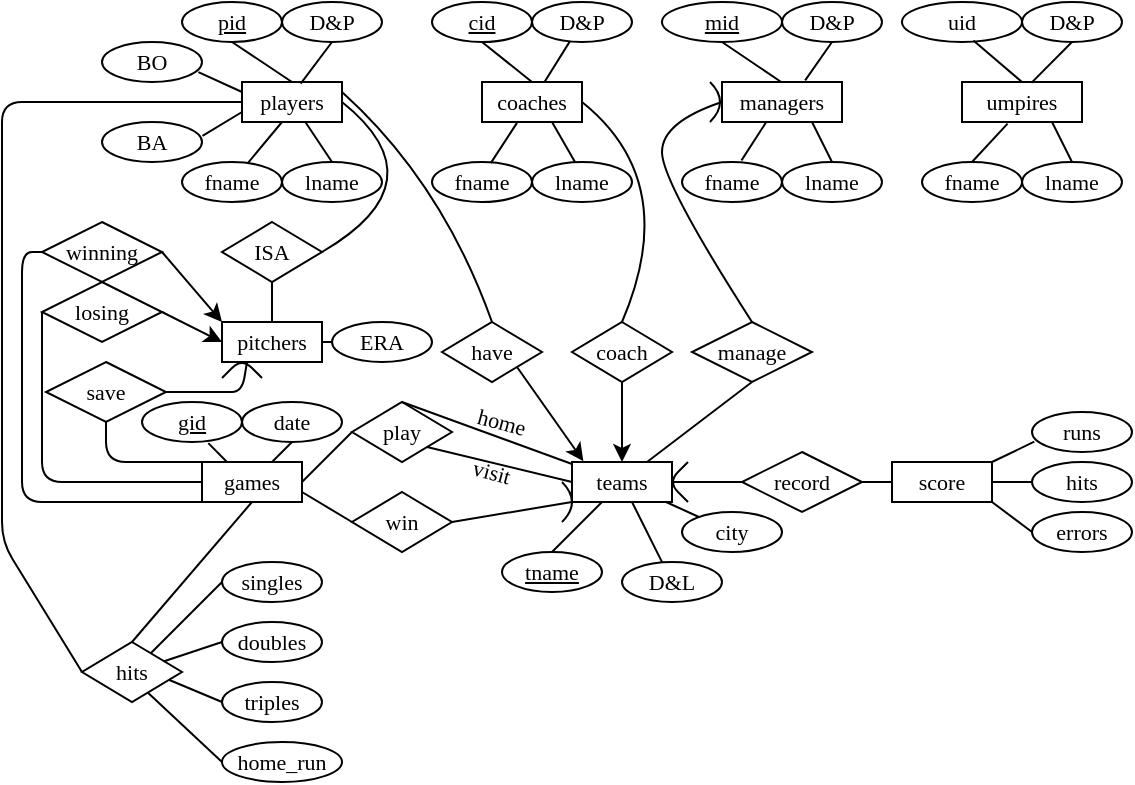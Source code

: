 <mxfile version="14.2.9" type="device"><diagram id="R2lEEEUBdFMjLlhIrx00" name="Page-1"><mxGraphModel dx="950" dy="436" grid="1" gridSize="10" guides="1" tooltips="1" connect="1" arrows="1" fold="1" page="1" pageScale="1" pageWidth="850" pageHeight="1100" math="0" shadow="0" extFonts="Permanent Marker^https://fonts.googleapis.com/css?family=Permanent+Marker"><root><mxCell id="0"/><mxCell id="1" parent="0"/><mxCell id="ZYOVAXuUkFOufCEXwcrk-17" value="&lt;font&gt;players&lt;/font&gt;" style="whiteSpace=wrap;html=1;fontSize=11;fontFamily=Comic Sans MS;" parent="1" vertex="1"><mxGeometry x="120" y="200" width="50" height="20" as="geometry"/></mxCell><mxCell id="ZYOVAXuUkFOufCEXwcrk-18" value="&lt;font&gt;coaches&lt;/font&gt;" style="whiteSpace=wrap;html=1;fontSize=11;fontFamily=Comic Sans MS;" parent="1" vertex="1"><mxGeometry x="240" y="200" width="50" height="20" as="geometry"/></mxCell><mxCell id="ZYOVAXuUkFOufCEXwcrk-19" value="managers" style="whiteSpace=wrap;html=1;fontSize=11;fontFamily=Comic Sans MS;" parent="1" vertex="1"><mxGeometry x="360" y="200" width="60" height="20" as="geometry"/></mxCell><mxCell id="ZYOVAXuUkFOufCEXwcrk-21" value="umpires" style="whiteSpace=wrap;html=1;fontSize=11;fontFamily=Comic Sans MS;" parent="1" vertex="1"><mxGeometry x="480" y="200" width="60" height="20" as="geometry"/></mxCell><mxCell id="ZYOVAXuUkFOufCEXwcrk-22" value="&lt;u&gt;pid&lt;/u&gt;" style="ellipse;whiteSpace=wrap;html=1;fontFamily=Comic Sans MS;fontSize=11;" parent="1" vertex="1"><mxGeometry x="90" y="160" width="50" height="20" as="geometry"/></mxCell><mxCell id="ZYOVAXuUkFOufCEXwcrk-24" value="&lt;u&gt;cid&lt;/u&gt;" style="ellipse;whiteSpace=wrap;html=1;fontFamily=Comic Sans MS;fontSize=11;" parent="1" vertex="1"><mxGeometry x="215" y="160" width="50" height="20" as="geometry"/></mxCell><mxCell id="ZYOVAXuUkFOufCEXwcrk-25" value="&lt;u&gt;mid&lt;/u&gt;" style="ellipse;whiteSpace=wrap;html=1;fontFamily=Comic Sans MS;fontSize=11;" parent="1" vertex="1"><mxGeometry x="330" y="160" width="60" height="20" as="geometry"/></mxCell><mxCell id="ZYOVAXuUkFOufCEXwcrk-26" value="uid" style="ellipse;whiteSpace=wrap;html=1;fontFamily=Comic Sans MS;fontSize=11;" parent="1" vertex="1"><mxGeometry x="450" y="160" width="60" height="20" as="geometry"/></mxCell><mxCell id="ZYOVAXuUkFOufCEXwcrk-33" value="lname" style="ellipse;whiteSpace=wrap;html=1;fontFamily=Comic Sans MS;fontSize=11;" parent="1" vertex="1"><mxGeometry x="140" y="240" width="50" height="20" as="geometry"/></mxCell><mxCell id="ZYOVAXuUkFOufCEXwcrk-40" value="fname" style="ellipse;whiteSpace=wrap;html=1;fontFamily=Comic Sans MS;fontSize=11;" parent="1" vertex="1"><mxGeometry x="215" y="240" width="50" height="20" as="geometry"/></mxCell><mxCell id="ZYOVAXuUkFOufCEXwcrk-41" value="lname" style="ellipse;whiteSpace=wrap;html=1;fontFamily=Comic Sans MS;fontSize=11;" parent="1" vertex="1"><mxGeometry x="265" y="240" width="50" height="20" as="geometry"/></mxCell><mxCell id="ZYOVAXuUkFOufCEXwcrk-42" value="fname" style="ellipse;whiteSpace=wrap;html=1;fontFamily=Comic Sans MS;fontSize=11;" parent="1" vertex="1"><mxGeometry x="340" y="240" width="50" height="20" as="geometry"/></mxCell><mxCell id="ZYOVAXuUkFOufCEXwcrk-43" value="lname" style="ellipse;whiteSpace=wrap;html=1;fontFamily=Comic Sans MS;fontSize=11;" parent="1" vertex="1"><mxGeometry x="390" y="240" width="50" height="20" as="geometry"/></mxCell><mxCell id="ZYOVAXuUkFOufCEXwcrk-44" value="fname" style="ellipse;whiteSpace=wrap;html=1;fontFamily=Comic Sans MS;fontSize=11;" parent="1" vertex="1"><mxGeometry x="460" y="240" width="50" height="20" as="geometry"/></mxCell><mxCell id="ZYOVAXuUkFOufCEXwcrk-45" value="lname" style="ellipse;whiteSpace=wrap;html=1;fontFamily=Comic Sans MS;fontSize=11;" parent="1" vertex="1"><mxGeometry x="510" y="240" width="50" height="20" as="geometry"/></mxCell><mxCell id="ZYOVAXuUkFOufCEXwcrk-73" value="" style="endArrow=none;html=1;fontFamily=Comic Sans MS;fontSize=11;curved=1;" parent="1" source="ZYOVAXuUkFOufCEXwcrk-32" edge="1"><mxGeometry width="50" height="50" relative="1" as="geometry"><mxPoint x="110" y="250" as="sourcePoint"/><mxPoint x="140" y="220" as="targetPoint"/></mxGeometry></mxCell><mxCell id="ZYOVAXuUkFOufCEXwcrk-74" value="" style="endArrow=none;html=1;fontFamily=Comic Sans MS;fontSize=11;exitX=0.589;exitY=0.021;exitDx=0;exitDy=0;exitPerimeter=0;entryX=0.35;entryY=1.021;entryDx=0;entryDy=0;entryPerimeter=0;curved=1;" parent="1" source="ZYOVAXuUkFOufCEXwcrk-40" target="ZYOVAXuUkFOufCEXwcrk-18" edge="1"><mxGeometry width="50" height="50" relative="1" as="geometry"><mxPoint x="235" y="250" as="sourcePoint"/><mxPoint x="265" y="220" as="targetPoint"/></mxGeometry></mxCell><mxCell id="ZYOVAXuUkFOufCEXwcrk-75" value="" style="endArrow=none;html=1;fontFamily=Comic Sans MS;fontSize=11;exitX=0.595;exitY=-0.04;exitDx=0;exitDy=0;exitPerimeter=0;entryX=0.373;entryY=0.981;entryDx=0;entryDy=0;entryPerimeter=0;curved=1;" parent="1" source="ZYOVAXuUkFOufCEXwcrk-42" target="ZYOVAXuUkFOufCEXwcrk-19" edge="1"><mxGeometry width="50" height="50" relative="1" as="geometry"><mxPoint x="360" y="250" as="sourcePoint"/><mxPoint x="390" y="220" as="targetPoint"/></mxGeometry></mxCell><mxCell id="ZYOVAXuUkFOufCEXwcrk-76" value="" style="endArrow=none;html=1;fontFamily=Comic Sans MS;fontSize=11;exitX=0.5;exitY=0;exitDx=0;exitDy=0;entryX=0.38;entryY=1.042;entryDx=0;entryDy=0;entryPerimeter=0;curved=1;" parent="1" source="ZYOVAXuUkFOufCEXwcrk-44" target="ZYOVAXuUkFOufCEXwcrk-21" edge="1"><mxGeometry width="50" height="50" relative="1" as="geometry"><mxPoint x="480" y="250" as="sourcePoint"/><mxPoint x="510" y="220" as="targetPoint"/></mxGeometry></mxCell><mxCell id="ZYOVAXuUkFOufCEXwcrk-77" value="" style="endArrow=none;html=1;fontFamily=Comic Sans MS;fontSize=11;exitX=0.5;exitY=0;exitDx=0;exitDy=0;curved=1;" parent="1" source="ZYOVAXuUkFOufCEXwcrk-33" target="ZYOVAXuUkFOufCEXwcrk-17" edge="1"><mxGeometry width="50" height="50" relative="1" as="geometry"><mxPoint x="290" y="330" as="sourcePoint"/><mxPoint x="340" y="280" as="targetPoint"/></mxGeometry></mxCell><mxCell id="ZYOVAXuUkFOufCEXwcrk-78" value="" style="endArrow=none;html=1;fontFamily=Comic Sans MS;fontSize=11;exitX=0.43;exitY=0.001;exitDx=0;exitDy=0;exitPerimeter=0;curved=1;" parent="1" source="ZYOVAXuUkFOufCEXwcrk-41" edge="1"><mxGeometry width="50" height="50" relative="1" as="geometry"><mxPoint x="290.0" y="250" as="sourcePoint"/><mxPoint x="275" y="220" as="targetPoint"/></mxGeometry></mxCell><mxCell id="ZYOVAXuUkFOufCEXwcrk-79" value="" style="endArrow=none;html=1;fontFamily=Comic Sans MS;fontSize=11;exitX=0.5;exitY=0;exitDx=0;exitDy=0;curved=1;" parent="1" source="ZYOVAXuUkFOufCEXwcrk-43" edge="1"><mxGeometry width="50" height="50" relative="1" as="geometry"><mxPoint x="420.0" y="250" as="sourcePoint"/><mxPoint x="405" y="220" as="targetPoint"/></mxGeometry></mxCell><mxCell id="ZYOVAXuUkFOufCEXwcrk-80" value="" style="endArrow=none;html=1;fontFamily=Comic Sans MS;fontSize=11;exitX=0.5;exitY=0;exitDx=0;exitDy=0;curved=1;" parent="1" source="ZYOVAXuUkFOufCEXwcrk-45" edge="1"><mxGeometry width="50" height="50" relative="1" as="geometry"><mxPoint x="540.0" y="250" as="sourcePoint"/><mxPoint x="525" y="220" as="targetPoint"/></mxGeometry></mxCell><mxCell id="ZYOVAXuUkFOufCEXwcrk-81" value="" style="endArrow=none;html=1;fontFamily=Comic Sans MS;fontSize=11;entryX=0.5;entryY=1;entryDx=0;entryDy=0;exitX=0.5;exitY=0;exitDx=0;exitDy=0;curved=1;" parent="1" source="ZYOVAXuUkFOufCEXwcrk-17" target="ZYOVAXuUkFOufCEXwcrk-22" edge="1"><mxGeometry width="50" height="50" relative="1" as="geometry"><mxPoint x="290" y="330" as="sourcePoint"/><mxPoint x="340" y="280" as="targetPoint"/></mxGeometry></mxCell><mxCell id="ZYOVAXuUkFOufCEXwcrk-82" value="" style="endArrow=none;html=1;fontFamily=Comic Sans MS;fontSize=11;entryX=0.5;entryY=1;entryDx=0;entryDy=0;exitX=0.5;exitY=0;exitDx=0;exitDy=0;curved=1;" parent="1" source="ZYOVAXuUkFOufCEXwcrk-18" target="ZYOVAXuUkFOufCEXwcrk-24" edge="1"><mxGeometry width="50" height="50" relative="1" as="geometry"><mxPoint x="265" y="200" as="sourcePoint"/><mxPoint x="265" y="180" as="targetPoint"/></mxGeometry></mxCell><mxCell id="ZYOVAXuUkFOufCEXwcrk-83" value="" style="endArrow=none;html=1;fontFamily=Comic Sans MS;fontSize=11;entryX=0.5;entryY=1;entryDx=0;entryDy=0;exitX=0.5;exitY=0;exitDx=0;exitDy=0;curved=1;" parent="1" target="ZYOVAXuUkFOufCEXwcrk-25" edge="1"><mxGeometry width="50" height="50" relative="1" as="geometry"><mxPoint x="389.59" y="200" as="sourcePoint"/><mxPoint x="389.59" y="180" as="targetPoint"/></mxGeometry></mxCell><mxCell id="ZYOVAXuUkFOufCEXwcrk-84" value="" style="endArrow=none;html=1;fontFamily=Comic Sans MS;fontSize=11;exitX=0.5;exitY=0;exitDx=0;exitDy=0;entryX=0.595;entryY=0.96;entryDx=0;entryDy=0;entryPerimeter=0;curved=1;" parent="1" target="ZYOVAXuUkFOufCEXwcrk-26" edge="1"><mxGeometry width="50" height="50" relative="1" as="geometry"><mxPoint x="510" y="200" as="sourcePoint"/><mxPoint x="510" y="180" as="targetPoint"/></mxGeometry></mxCell><mxCell id="ZYOVAXuUkFOufCEXwcrk-32" value="fname" style="ellipse;whiteSpace=wrap;html=1;fontFamily=Comic Sans MS;fontSize=11;" parent="1" vertex="1"><mxGeometry x="90" y="240" width="50" height="20" as="geometry"/></mxCell><mxCell id="ZYOVAXuUkFOufCEXwcrk-87" value="D&amp;amp;P" style="ellipse;whiteSpace=wrap;html=1;fontFamily=Comic Sans MS;fontSize=11;" parent="1" vertex="1"><mxGeometry x="140" y="160" width="50" height="20" as="geometry"/></mxCell><mxCell id="ZYOVAXuUkFOufCEXwcrk-88" value="" style="endArrow=none;html=1;fontFamily=Comic Sans MS;fontSize=11;entryX=0.5;entryY=1;entryDx=0;entryDy=0;exitX=0.587;exitY=0.042;exitDx=0;exitDy=0;exitPerimeter=0;curved=1;" parent="1" source="ZYOVAXuUkFOufCEXwcrk-17" target="ZYOVAXuUkFOufCEXwcrk-87" edge="1"><mxGeometry width="50" height="50" relative="1" as="geometry"><mxPoint x="290" y="310" as="sourcePoint"/><mxPoint x="340" y="260" as="targetPoint"/></mxGeometry></mxCell><mxCell id="ZYOVAXuUkFOufCEXwcrk-89" value="D&amp;amp;P" style="ellipse;whiteSpace=wrap;html=1;fontFamily=Comic Sans MS;fontSize=11;" parent="1" vertex="1"><mxGeometry x="265" y="160" width="50" height="20" as="geometry"/></mxCell><mxCell id="ZYOVAXuUkFOufCEXwcrk-91" value="" style="endArrow=none;html=1;fontFamily=Comic Sans MS;fontSize=11;curved=1;" parent="1" source="ZYOVAXuUkFOufCEXwcrk-18" target="ZYOVAXuUkFOufCEXwcrk-89" edge="1"><mxGeometry width="50" height="50" relative="1" as="geometry"><mxPoint x="240.0" y="230" as="sourcePoint"/><mxPoint x="290.0" y="180" as="targetPoint"/></mxGeometry></mxCell><mxCell id="ZYOVAXuUkFOufCEXwcrk-92" value="D&amp;amp;P" style="ellipse;whiteSpace=wrap;html=1;fontFamily=Comic Sans MS;fontSize=11;" parent="1" vertex="1"><mxGeometry x="390" y="160" width="50" height="20" as="geometry"/></mxCell><mxCell id="ZYOVAXuUkFOufCEXwcrk-93" value="D&amp;amp;P" style="ellipse;whiteSpace=wrap;html=1;fontFamily=Comic Sans MS;fontSize=11;" parent="1" vertex="1"><mxGeometry x="510" y="160" width="50" height="20" as="geometry"/></mxCell><mxCell id="ZYOVAXuUkFOufCEXwcrk-95" value="" style="endArrow=none;html=1;fontFamily=Comic Sans MS;fontSize=11;entryX=0.5;entryY=1;entryDx=0;entryDy=0;exitX=0.578;exitY=0.021;exitDx=0;exitDy=0;exitPerimeter=0;curved=1;" parent="1" source="ZYOVAXuUkFOufCEXwcrk-21" target="ZYOVAXuUkFOufCEXwcrk-93" edge="1"><mxGeometry width="50" height="50" relative="1" as="geometry"><mxPoint x="485.0" y="220" as="sourcePoint"/><mxPoint x="535.0" y="170" as="targetPoint"/></mxGeometry></mxCell><mxCell id="ZYOVAXuUkFOufCEXwcrk-96" value="" style="endArrow=none;html=1;fontFamily=Comic Sans MS;fontSize=11;entryX=0.5;entryY=1;entryDx=0;entryDy=0;exitX=0.693;exitY=-0.04;exitDx=0;exitDy=0;exitPerimeter=0;curved=1;" parent="1" source="ZYOVAXuUkFOufCEXwcrk-19" target="ZYOVAXuUkFOufCEXwcrk-92" edge="1"><mxGeometry width="50" height="50" relative="1" as="geometry"><mxPoint x="365.0" y="235" as="sourcePoint"/><mxPoint x="415.0" y="185" as="targetPoint"/></mxGeometry></mxCell><mxCell id="ZYOVAXuUkFOufCEXwcrk-97" value="BO" style="ellipse;whiteSpace=wrap;html=1;fontFamily=Comic Sans MS;fontSize=11;" parent="1" vertex="1"><mxGeometry x="50" y="180" width="50" height="20" as="geometry"/></mxCell><mxCell id="ZYOVAXuUkFOufCEXwcrk-98" value="BA" style="ellipse;whiteSpace=wrap;html=1;fontFamily=Comic Sans MS;fontSize=11;" parent="1" vertex="1"><mxGeometry x="50" y="220" width="50" height="20" as="geometry"/></mxCell><mxCell id="ZYOVAXuUkFOufCEXwcrk-99" value="" style="endArrow=none;html=1;fontFamily=Comic Sans MS;fontSize=11;entryX=0.964;entryY=0.754;entryDx=0;entryDy=0;exitX=0;exitY=0.25;exitDx=0;exitDy=0;entryPerimeter=0;curved=1;" parent="1" source="ZYOVAXuUkFOufCEXwcrk-17" target="ZYOVAXuUkFOufCEXwcrk-97" edge="1"><mxGeometry width="50" height="50" relative="1" as="geometry"><mxPoint x="-10" y="250" as="sourcePoint"/><mxPoint x="40" y="200.0" as="targetPoint"/></mxGeometry></mxCell><mxCell id="ZYOVAXuUkFOufCEXwcrk-100" value="" style="endArrow=none;html=1;fontFamily=Comic Sans MS;fontSize=11;entryX=1.005;entryY=0.346;entryDx=0;entryDy=0;entryPerimeter=0;exitX=0;exitY=0.75;exitDx=0;exitDy=0;curved=1;" parent="1" source="ZYOVAXuUkFOufCEXwcrk-17" target="ZYOVAXuUkFOufCEXwcrk-98" edge="1"><mxGeometry width="50" height="50" relative="1" as="geometry"><mxPoint y="260" as="sourcePoint"/><mxPoint x="50" y="210.0" as="targetPoint"/></mxGeometry></mxCell><mxCell id="ZYOVAXuUkFOufCEXwcrk-107" value="ISA" style="rhombus;whiteSpace=wrap;html=1;fontFamily=Comic Sans MS;fontSize=11;" parent="1" vertex="1"><mxGeometry x="110" y="270" width="50" height="30" as="geometry"/></mxCell><mxCell id="ZYOVAXuUkFOufCEXwcrk-108" value="" style="endArrow=none;html=1;fontFamily=Comic Sans MS;fontSize=11;entryX=1;entryY=0.5;entryDx=0;entryDy=0;exitX=1;exitY=0.5;exitDx=0;exitDy=0;curved=1;" parent="1" source="ZYOVAXuUkFOufCEXwcrk-107" target="ZYOVAXuUkFOufCEXwcrk-17" edge="1"><mxGeometry width="50" height="50" relative="1" as="geometry"><mxPoint x="180" y="300" as="sourcePoint"/><mxPoint x="230" y="250" as="targetPoint"/><Array as="points"><mxPoint x="220" y="250"/></Array></mxGeometry></mxCell><mxCell id="ZYOVAXuUkFOufCEXwcrk-110" value="pitchers" style="whiteSpace=wrap;html=1;fontSize=11;fontFamily=Comic Sans MS;" parent="1" vertex="1"><mxGeometry x="110" y="320" width="50" height="20" as="geometry"/></mxCell><mxCell id="ZYOVAXuUkFOufCEXwcrk-111" value="ERA" style="ellipse;whiteSpace=wrap;html=1;fontFamily=Comic Sans MS;fontSize=11;" parent="1" vertex="1"><mxGeometry x="165" y="320" width="50" height="20" as="geometry"/></mxCell><mxCell id="ZYOVAXuUkFOufCEXwcrk-112" value="" style="endArrow=none;html=1;fontFamily=Comic Sans MS;fontSize=11;curved=1;" parent="1" source="ZYOVAXuUkFOufCEXwcrk-107" target="ZYOVAXuUkFOufCEXwcrk-110" edge="1"><mxGeometry width="50" height="50" relative="1" as="geometry"><mxPoint x="180" y="300" as="sourcePoint"/><mxPoint x="160" y="310" as="targetPoint"/></mxGeometry></mxCell><mxCell id="ZYOVAXuUkFOufCEXwcrk-114" value="" style="endArrow=none;html=1;fontFamily=Comic Sans MS;fontSize=11;curved=1;" parent="1" source="ZYOVAXuUkFOufCEXwcrk-110" target="ZYOVAXuUkFOufCEXwcrk-111" edge="1"><mxGeometry width="50" height="50" relative="1" as="geometry"><mxPoint x="180" y="300" as="sourcePoint"/><mxPoint x="230" y="250" as="targetPoint"/></mxGeometry></mxCell><mxCell id="ZYOVAXuUkFOufCEXwcrk-119" value="teams" style="whiteSpace=wrap;html=1;fontSize=11;fontFamily=Comic Sans MS;" parent="1" vertex="1"><mxGeometry x="285" y="390" width="50" height="20" as="geometry"/></mxCell><mxCell id="ZYOVAXuUkFOufCEXwcrk-120" value="&lt;u&gt;tname&lt;/u&gt;" style="ellipse;whiteSpace=wrap;html=1;fontFamily=Comic Sans MS;fontSize=11;" parent="1" vertex="1"><mxGeometry x="250" y="435" width="50" height="20" as="geometry"/></mxCell><mxCell id="ZYOVAXuUkFOufCEXwcrk-121" value="" style="endArrow=none;html=1;fontFamily=Comic Sans MS;fontSize=11;exitX=0.5;exitY=0;exitDx=0;exitDy=0;curved=1;" parent="1" source="ZYOVAXuUkFOufCEXwcrk-120" target="ZYOVAXuUkFOufCEXwcrk-119" edge="1"><mxGeometry width="50" height="50" relative="1" as="geometry"><mxPoint x="265" y="380" as="sourcePoint"/><mxPoint x="315" y="330" as="targetPoint"/></mxGeometry></mxCell><mxCell id="ZYOVAXuUkFOufCEXwcrk-122" value="city" style="ellipse;whiteSpace=wrap;html=1;fontFamily=Comic Sans MS;fontSize=11;" parent="1" vertex="1"><mxGeometry x="340" y="415" width="50" height="20" as="geometry"/></mxCell><mxCell id="ZYOVAXuUkFOufCEXwcrk-123" value="D&amp;amp;L" style="ellipse;whiteSpace=wrap;html=1;fontFamily=Comic Sans MS;fontSize=11;" parent="1" vertex="1"><mxGeometry x="310" y="440" width="50" height="20" as="geometry"/></mxCell><mxCell id="ZYOVAXuUkFOufCEXwcrk-124" value="" style="endArrow=none;html=1;fontFamily=Comic Sans MS;fontSize=11;curved=1;" parent="1" source="ZYOVAXuUkFOufCEXwcrk-123" target="ZYOVAXuUkFOufCEXwcrk-119" edge="1"><mxGeometry width="50" height="50" relative="1" as="geometry"><mxPoint x="265" y="490" as="sourcePoint"/><mxPoint x="315" y="440" as="targetPoint"/></mxGeometry></mxCell><mxCell id="ZYOVAXuUkFOufCEXwcrk-125" value="" style="endArrow=none;html=1;fontFamily=Comic Sans MS;fontSize=11;curved=1;" parent="1" source="ZYOVAXuUkFOufCEXwcrk-119" target="ZYOVAXuUkFOufCEXwcrk-122" edge="1"><mxGeometry width="50" height="50" relative="1" as="geometry"><mxPoint x="305" y="445" as="sourcePoint"/><mxPoint x="355" y="395" as="targetPoint"/></mxGeometry></mxCell><mxCell id="ZYOVAXuUkFOufCEXwcrk-126" value="have" style="rhombus;whiteSpace=wrap;html=1;fontFamily=Comic Sans MS;fontSize=11;" parent="1" vertex="1"><mxGeometry x="220" y="320" width="50" height="30" as="geometry"/></mxCell><mxCell id="ZYOVAXuUkFOufCEXwcrk-127" value="coach" style="rhombus;whiteSpace=wrap;html=1;fontFamily=Comic Sans MS;fontSize=11;" parent="1" vertex="1"><mxGeometry x="285" y="320" width="50" height="30" as="geometry"/></mxCell><mxCell id="ZYOVAXuUkFOufCEXwcrk-128" value="manage" style="rhombus;whiteSpace=wrap;html=1;fontFamily=Comic Sans MS;fontSize=11;" parent="1" vertex="1"><mxGeometry x="345" y="320" width="60" height="30" as="geometry"/></mxCell><mxCell id="ZYOVAXuUkFOufCEXwcrk-132" value="" style="endArrow=none;html=1;fontFamily=Comic Sans MS;fontSize=11;exitX=0.75;exitY=0;exitDx=0;exitDy=0;entryX=0.5;entryY=1;entryDx=0;entryDy=0;curved=1;" parent="1" source="ZYOVAXuUkFOufCEXwcrk-119" target="ZYOVAXuUkFOufCEXwcrk-128" edge="1"><mxGeometry width="50" height="50" relative="1" as="geometry"><mxPoint x="185" y="350" as="sourcePoint"/><mxPoint x="235" y="300" as="targetPoint"/></mxGeometry></mxCell><mxCell id="ZYOVAXuUkFOufCEXwcrk-133" value="" style="endArrow=none;html=1;fontFamily=Comic Sans MS;fontSize=11;exitX=0.5;exitY=0;exitDx=0;exitDy=0;entryX=1;entryY=0.25;entryDx=0;entryDy=0;curved=1;" parent="1" source="ZYOVAXuUkFOufCEXwcrk-126" target="ZYOVAXuUkFOufCEXwcrk-17" edge="1"><mxGeometry width="50" height="50" relative="1" as="geometry"><mxPoint x="180" y="340" as="sourcePoint"/><mxPoint x="210" y="220" as="targetPoint"/><Array as="points"><mxPoint x="220" y="250"/></Array></mxGeometry></mxCell><mxCell id="ZYOVAXuUkFOufCEXwcrk-134" value="" style="endArrow=none;html=1;fontFamily=Comic Sans MS;fontSize=11;exitX=0.5;exitY=0;exitDx=0;exitDy=0;curved=1;" parent="1" source="ZYOVAXuUkFOufCEXwcrk-127" edge="1"><mxGeometry width="50" height="50" relative="1" as="geometry"><mxPoint x="250" y="320" as="sourcePoint"/><mxPoint x="290" y="210" as="targetPoint"/><Array as="points"><mxPoint x="340" y="250"/></Array></mxGeometry></mxCell><mxCell id="ZYOVAXuUkFOufCEXwcrk-135" value="" style="endArrow=none;html=1;fontFamily=Comic Sans MS;fontSize=11;exitX=0.5;exitY=0;exitDx=0;exitDy=0;curved=1;" parent="1" source="ZYOVAXuUkFOufCEXwcrk-128" edge="1"><mxGeometry width="50" height="50" relative="1" as="geometry"><mxPoint x="260" y="340" as="sourcePoint"/><mxPoint x="360" y="210" as="targetPoint"/><Array as="points"><mxPoint x="330" y="250"/><mxPoint x="330" y="220"/></Array></mxGeometry></mxCell><mxCell id="ZYOVAXuUkFOufCEXwcrk-139" value="" style="endArrow=none;html=1;fontFamily=Comic Sans MS;fontSize=11;curved=1;" parent="1" edge="1"><mxGeometry width="50" height="50" relative="1" as="geometry"><mxPoint x="354" y="200" as="sourcePoint"/><mxPoint x="354" y="220" as="targetPoint"/><Array as="points"><mxPoint x="364" y="210"/></Array></mxGeometry></mxCell><mxCell id="ZYOVAXuUkFOufCEXwcrk-146" value="games" style="whiteSpace=wrap;html=1;fontSize=11;fontFamily=Comic Sans MS;" parent="1" vertex="1"><mxGeometry x="100" y="390" width="50" height="20" as="geometry"/></mxCell><mxCell id="ZYOVAXuUkFOufCEXwcrk-147" value="play" style="rhombus;whiteSpace=wrap;html=1;fontFamily=Comic Sans MS;fontSize=11;" parent="1" vertex="1"><mxGeometry x="175" y="360" width="50" height="30" as="geometry"/></mxCell><mxCell id="ZYOVAXuUkFOufCEXwcrk-149" value="" style="endArrow=none;html=1;fontFamily=Comic Sans MS;fontSize=11;exitX=0.5;exitY=0;exitDx=0;exitDy=0;" parent="1" source="ZYOVAXuUkFOufCEXwcrk-147" edge="1"><mxGeometry width="50" height="50" relative="1" as="geometry"><mxPoint x="250" y="400" as="sourcePoint"/><mxPoint x="285" y="391" as="targetPoint"/></mxGeometry></mxCell><mxCell id="ZYOVAXuUkFOufCEXwcrk-152" value="home" style="text;html=1;strokeColor=none;fillColor=none;align=center;verticalAlign=middle;whiteSpace=wrap;rounded=0;fontFamily=Comic Sans MS;fontSize=11;rotation=15;" parent="1" vertex="1"><mxGeometry x="230" y="360" width="40" height="20" as="geometry"/></mxCell><mxCell id="ZYOVAXuUkFOufCEXwcrk-153" value="" style="endArrow=none;html=1;fontFamily=Comic Sans MS;fontSize=11;exitX=1;exitY=1;exitDx=0;exitDy=0;entryX=0;entryY=0.5;entryDx=0;entryDy=0;" parent="1" source="ZYOVAXuUkFOufCEXwcrk-147" target="ZYOVAXuUkFOufCEXwcrk-119" edge="1"><mxGeometry width="50" height="50" relative="1" as="geometry"><mxPoint x="210" y="418.57" as="sourcePoint"/><mxPoint x="290" y="429.999" as="targetPoint"/></mxGeometry></mxCell><mxCell id="ZYOVAXuUkFOufCEXwcrk-154" value="visit" style="text;html=1;strokeColor=none;fillColor=none;align=center;verticalAlign=middle;whiteSpace=wrap;rounded=0;fontFamily=Comic Sans MS;fontSize=11;rotation=15;" parent="1" vertex="1"><mxGeometry x="225" y="385" width="40" height="20" as="geometry"/></mxCell><mxCell id="ZYOVAXuUkFOufCEXwcrk-155" value="" style="endArrow=none;html=1;fontFamily=Comic Sans MS;fontSize=11;exitX=1;exitY=0.5;exitDx=0;exitDy=0;entryX=0;entryY=0.5;entryDx=0;entryDy=0;" parent="1" source="ZYOVAXuUkFOufCEXwcrk-146" target="ZYOVAXuUkFOufCEXwcrk-147" edge="1"><mxGeometry width="50" height="50" relative="1" as="geometry"><mxPoint x="200" y="370" as="sourcePoint"/><mxPoint x="250" y="320" as="targetPoint"/></mxGeometry></mxCell><mxCell id="ZYOVAXuUkFOufCEXwcrk-156" value="record" style="rhombus;whiteSpace=wrap;html=1;fontFamily=Comic Sans MS;fontSize=11;" parent="1" vertex="1"><mxGeometry x="370" y="385" width="60" height="30" as="geometry"/></mxCell><mxCell id="ZYOVAXuUkFOufCEXwcrk-158" value="score" style="whiteSpace=wrap;html=1;fontSize=11;fontFamily=Comic Sans MS;" parent="1" vertex="1"><mxGeometry x="445" y="390" width="50" height="20" as="geometry"/></mxCell><mxCell id="ZYOVAXuUkFOufCEXwcrk-159" value="runs" style="ellipse;whiteSpace=wrap;html=1;fontFamily=Comic Sans MS;fontSize=11;" parent="1" vertex="1"><mxGeometry x="515" y="365" width="50" height="20" as="geometry"/></mxCell><mxCell id="ZYOVAXuUkFOufCEXwcrk-160" value="hits" style="ellipse;whiteSpace=wrap;html=1;fontFamily=Comic Sans MS;fontSize=11;" parent="1" vertex="1"><mxGeometry x="515" y="390" width="50" height="20" as="geometry"/></mxCell><mxCell id="ZYOVAXuUkFOufCEXwcrk-161" value="errors" style="ellipse;whiteSpace=wrap;html=1;fontFamily=Comic Sans MS;fontSize=11;" parent="1" vertex="1"><mxGeometry x="515" y="415" width="50" height="20" as="geometry"/></mxCell><mxCell id="ZYOVAXuUkFOufCEXwcrk-162" value="" style="endArrow=none;html=1;fontFamily=Comic Sans MS;fontSize=11;exitX=0;exitY=0.5;exitDx=0;exitDy=0;entryX=1;entryY=0.5;entryDx=0;entryDy=0;" parent="1" source="ZYOVAXuUkFOufCEXwcrk-158" target="ZYOVAXuUkFOufCEXwcrk-156" edge="1"><mxGeometry width="50" height="50" relative="1" as="geometry"><mxPoint x="165" y="460" as="sourcePoint"/><mxPoint x="215" y="410" as="targetPoint"/><Array as="points"/></mxGeometry></mxCell><mxCell id="ZYOVAXuUkFOufCEXwcrk-163" value="" style="endArrow=none;html=1;fontFamily=Comic Sans MS;fontSize=11;entryX=0.023;entryY=0.743;entryDx=0;entryDy=0;exitX=1;exitY=0;exitDx=0;exitDy=0;entryPerimeter=0;" parent="1" source="ZYOVAXuUkFOufCEXwcrk-158" target="ZYOVAXuUkFOufCEXwcrk-159" edge="1"><mxGeometry width="50" height="50" relative="1" as="geometry"><mxPoint x="365" y="460" as="sourcePoint"/><mxPoint x="415" y="410" as="targetPoint"/></mxGeometry></mxCell><mxCell id="ZYOVAXuUkFOufCEXwcrk-164" value="" style="endArrow=none;html=1;fontFamily=Comic Sans MS;fontSize=11;exitX=0;exitY=0.5;exitDx=0;exitDy=0;entryX=1;entryY=0.5;entryDx=0;entryDy=0;" parent="1" source="ZYOVAXuUkFOufCEXwcrk-160" target="ZYOVAXuUkFOufCEXwcrk-158" edge="1"><mxGeometry width="50" height="50" relative="1" as="geometry"><mxPoint x="365" y="460" as="sourcePoint"/><mxPoint x="415" y="410" as="targetPoint"/></mxGeometry></mxCell><mxCell id="ZYOVAXuUkFOufCEXwcrk-165" value="" style="endArrow=none;html=1;fontFamily=Comic Sans MS;fontSize=11;exitX=0;exitY=0.5;exitDx=0;exitDy=0;entryX=1;entryY=1;entryDx=0;entryDy=0;" parent="1" source="ZYOVAXuUkFOufCEXwcrk-161" target="ZYOVAXuUkFOufCEXwcrk-158" edge="1"><mxGeometry width="50" height="50" relative="1" as="geometry"><mxPoint x="365" y="460" as="sourcePoint"/><mxPoint x="415" y="410" as="targetPoint"/></mxGeometry></mxCell><mxCell id="ZYOVAXuUkFOufCEXwcrk-169" value="win" style="rhombus;whiteSpace=wrap;html=1;fontFamily=Comic Sans MS;fontSize=11;" parent="1" vertex="1"><mxGeometry x="175" y="405" width="50" height="30" as="geometry"/></mxCell><mxCell id="ZYOVAXuUkFOufCEXwcrk-170" value="" style="endArrow=none;html=1;fontFamily=Comic Sans MS;fontSize=11;exitX=1;exitY=0.5;exitDx=0;exitDy=0;" parent="1" source="ZYOVAXuUkFOufCEXwcrk-169" edge="1"><mxGeometry width="50" height="50" relative="1" as="geometry"><mxPoint x="160" y="400" as="sourcePoint"/><mxPoint x="285" y="410" as="targetPoint"/></mxGeometry></mxCell><mxCell id="ZYOVAXuUkFOufCEXwcrk-171" value="" style="endArrow=none;html=1;fontFamily=Comic Sans MS;fontSize=11;entryX=0;entryY=0.5;entryDx=0;entryDy=0;exitX=1;exitY=0.75;exitDx=0;exitDy=0;" parent="1" source="ZYOVAXuUkFOufCEXwcrk-146" target="ZYOVAXuUkFOufCEXwcrk-169" edge="1"><mxGeometry width="50" height="50" relative="1" as="geometry"><mxPoint x="160" y="400" as="sourcePoint"/><mxPoint x="210" y="350" as="targetPoint"/></mxGeometry></mxCell><mxCell id="ZYOVAXuUkFOufCEXwcrk-172" value="" style="endArrow=none;html=1;fontFamily=Comic Sans MS;fontSize=11;curved=1;" parent="1" edge="1"><mxGeometry width="50" height="50" relative="1" as="geometry"><mxPoint x="280" y="400" as="sourcePoint"/><mxPoint x="280" y="420" as="targetPoint"/><Array as="points"><mxPoint x="290" y="410"/></Array></mxGeometry></mxCell><mxCell id="ZYOVAXuUkFOufCEXwcrk-173" value="&lt;u&gt;gid&lt;/u&gt;" style="ellipse;whiteSpace=wrap;html=1;fontFamily=Comic Sans MS;fontSize=11;" parent="1" vertex="1"><mxGeometry x="70" y="360" width="50" height="20" as="geometry"/></mxCell><mxCell id="ZYOVAXuUkFOufCEXwcrk-174" value="date" style="ellipse;whiteSpace=wrap;html=1;fontFamily=Comic Sans MS;fontSize=11;" parent="1" vertex="1"><mxGeometry x="120" y="360" width="50" height="20" as="geometry"/></mxCell><mxCell id="ZYOVAXuUkFOufCEXwcrk-175" value="" style="endArrow=none;html=1;fontFamily=Comic Sans MS;fontSize=11;entryX=0.663;entryY=1.029;entryDx=0;entryDy=0;exitX=0.25;exitY=0;exitDx=0;exitDy=0;entryPerimeter=0;" parent="1" source="ZYOVAXuUkFOufCEXwcrk-146" target="ZYOVAXuUkFOufCEXwcrk-173" edge="1"><mxGeometry width="50" height="50" relative="1" as="geometry"><mxPoint x="230" y="330" as="sourcePoint"/><mxPoint x="280" y="280" as="targetPoint"/></mxGeometry></mxCell><mxCell id="ZYOVAXuUkFOufCEXwcrk-176" value="" style="endArrow=none;html=1;fontFamily=Comic Sans MS;fontSize=11;exitX=0.5;exitY=1;exitDx=0;exitDy=0;" parent="1" source="ZYOVAXuUkFOufCEXwcrk-174" target="ZYOVAXuUkFOufCEXwcrk-146" edge="1"><mxGeometry width="50" height="50" relative="1" as="geometry"><mxPoint x="230" y="330" as="sourcePoint"/><mxPoint x="280" y="280" as="targetPoint"/></mxGeometry></mxCell><mxCell id="ZYOVAXuUkFOufCEXwcrk-180" value="winning" style="rhombus;whiteSpace=wrap;html=1;fontFamily=Comic Sans MS;fontSize=11;" parent="1" vertex="1"><mxGeometry x="20" y="270" width="60" height="30" as="geometry"/></mxCell><mxCell id="ZYOVAXuUkFOufCEXwcrk-181" value="losing" style="rhombus;whiteSpace=wrap;html=1;fontFamily=Comic Sans MS;fontSize=11;" parent="1" vertex="1"><mxGeometry x="20" y="300" width="60" height="30" as="geometry"/></mxCell><mxCell id="ZYOVAXuUkFOufCEXwcrk-184" value="" style="endArrow=classic;html=1;fontFamily=Comic Sans MS;fontSize=11;entryX=0.5;entryY=0;entryDx=0;entryDy=0;exitX=0.5;exitY=1;exitDx=0;exitDy=0;" parent="1" source="ZYOVAXuUkFOufCEXwcrk-127" target="ZYOVAXuUkFOufCEXwcrk-119" edge="1"><mxGeometry width="50" height="50" relative="1" as="geometry"><mxPoint x="230" y="330" as="sourcePoint"/><mxPoint x="280" y="280" as="targetPoint"/></mxGeometry></mxCell><mxCell id="ZYOVAXuUkFOufCEXwcrk-185" value="" style="endArrow=classic;html=1;fontFamily=Comic Sans MS;fontSize=11;entryX=0.114;entryY=-0.021;entryDx=0;entryDy=0;entryPerimeter=0;exitX=1;exitY=1;exitDx=0;exitDy=0;" parent="1" source="ZYOVAXuUkFOufCEXwcrk-126" target="ZYOVAXuUkFOufCEXwcrk-119" edge="1"><mxGeometry width="50" height="50" relative="1" as="geometry"><mxPoint x="230" y="330" as="sourcePoint"/><mxPoint x="280" y="280" as="targetPoint"/></mxGeometry></mxCell><mxCell id="ZYOVAXuUkFOufCEXwcrk-186" value="save" style="rhombus;whiteSpace=wrap;html=1;fontFamily=Comic Sans MS;fontSize=11;" parent="1" vertex="1"><mxGeometry x="22" y="340" width="60" height="30" as="geometry"/></mxCell><mxCell id="ZYOVAXuUkFOufCEXwcrk-187" value="" style="endArrow=classic;html=1;fontFamily=Comic Sans MS;fontSize=11;entryX=0;entryY=0;entryDx=0;entryDy=0;exitX=1;exitY=0.5;exitDx=0;exitDy=0;" parent="1" source="ZYOVAXuUkFOufCEXwcrk-180" target="ZYOVAXuUkFOufCEXwcrk-110" edge="1"><mxGeometry width="50" height="50" relative="1" as="geometry"><mxPoint x="-80" y="450" as="sourcePoint"/><mxPoint x="-30" y="400" as="targetPoint"/></mxGeometry></mxCell><mxCell id="ZYOVAXuUkFOufCEXwcrk-188" value="" style="endArrow=classic;html=1;fontFamily=Comic Sans MS;fontSize=11;entryX=0;entryY=0.5;entryDx=0;entryDy=0;exitX=1;exitY=0.5;exitDx=0;exitDy=0;" parent="1" source="ZYOVAXuUkFOufCEXwcrk-181" target="ZYOVAXuUkFOufCEXwcrk-110" edge="1"><mxGeometry width="50" height="50" relative="1" as="geometry"><mxPoint x="-80" y="450" as="sourcePoint"/><mxPoint x="-30" y="400" as="targetPoint"/></mxGeometry></mxCell><mxCell id="ZYOVAXuUkFOufCEXwcrk-190" value="" style="endArrow=none;html=1;fontFamily=Comic Sans MS;fontSize=11;exitX=1;exitY=0.5;exitDx=0;exitDy=0;entryX=0.25;entryY=1;entryDx=0;entryDy=0;" parent="1" source="ZYOVAXuUkFOufCEXwcrk-186" target="ZYOVAXuUkFOufCEXwcrk-110" edge="1"><mxGeometry width="50" height="50" relative="1" as="geometry"><mxPoint x="-80" y="480" as="sourcePoint"/><mxPoint x="-30" y="430" as="targetPoint"/><Array as="points"><mxPoint x="100" y="355"/><mxPoint x="120" y="355"/></Array></mxGeometry></mxCell><mxCell id="ZYOVAXuUkFOufCEXwcrk-191" value="" style="endArrow=none;html=1;fontFamily=Comic Sans MS;fontSize=11;" parent="1" edge="1"><mxGeometry width="50" height="50" relative="1" as="geometry"><mxPoint x="110" y="348" as="sourcePoint"/><mxPoint x="130" y="348" as="targetPoint"/><Array as="points"><mxPoint x="120" y="338"/></Array></mxGeometry></mxCell><mxCell id="ZYOVAXuUkFOufCEXwcrk-195" value="" style="endArrow=none;html=1;fontFamily=Comic Sans MS;fontSize=11;entryX=0;entryY=0.5;entryDx=0;entryDy=0;exitX=1;exitY=0.5;exitDx=0;exitDy=0;" parent="1" source="ZYOVAXuUkFOufCEXwcrk-119" target="ZYOVAXuUkFOufCEXwcrk-156" edge="1"><mxGeometry width="50" height="50" relative="1" as="geometry"><mxPoint x="330" y="430" as="sourcePoint"/><mxPoint x="410" y="400" as="targetPoint"/></mxGeometry></mxCell><mxCell id="ZYOVAXuUkFOufCEXwcrk-196" value="" style="endArrow=none;html=1;fontFamily=Comic Sans MS;fontSize=11;" parent="1" edge="1"><mxGeometry width="50" height="50" relative="1" as="geometry"><mxPoint x="343" y="410" as="sourcePoint"/><mxPoint x="343" y="390" as="targetPoint"/><Array as="points"><mxPoint x="333" y="400"/></Array></mxGeometry></mxCell><mxCell id="ZYOVAXuUkFOufCEXwcrk-199" value="singles" style="ellipse;whiteSpace=wrap;html=1;fontFamily=Comic Sans MS;fontSize=11;" parent="1" vertex="1"><mxGeometry x="110" y="440" width="50" height="20" as="geometry"/></mxCell><mxCell id="ZYOVAXuUkFOufCEXwcrk-200" value="doubles" style="ellipse;whiteSpace=wrap;html=1;fontFamily=Comic Sans MS;fontSize=11;" parent="1" vertex="1"><mxGeometry x="110" y="470" width="50" height="20" as="geometry"/></mxCell><mxCell id="ZYOVAXuUkFOufCEXwcrk-201" value="triples" style="ellipse;whiteSpace=wrap;html=1;fontFamily=Comic Sans MS;fontSize=11;" parent="1" vertex="1"><mxGeometry x="110" y="500" width="50" height="20" as="geometry"/></mxCell><mxCell id="ZYOVAXuUkFOufCEXwcrk-202" value="home_run" style="ellipse;whiteSpace=wrap;html=1;fontFamily=Comic Sans MS;fontSize=11;" parent="1" vertex="1"><mxGeometry x="110" y="530" width="60" height="20" as="geometry"/></mxCell><mxCell id="ZYOVAXuUkFOufCEXwcrk-203" value="hits" style="rhombus;whiteSpace=wrap;html=1;fontFamily=Comic Sans MS;fontSize=11;" parent="1" vertex="1"><mxGeometry x="40" y="480" width="50" height="30" as="geometry"/></mxCell><mxCell id="ZYOVAXuUkFOufCEXwcrk-205" value="" style="endArrow=none;html=1;fontFamily=Comic Sans MS;fontSize=11;entryX=0;entryY=0.5;entryDx=0;entryDy=0;" parent="1" source="ZYOVAXuUkFOufCEXwcrk-203" target="ZYOVAXuUkFOufCEXwcrk-199" edge="1"><mxGeometry width="50" height="50" relative="1" as="geometry"><mxPoint x="110" y="370" as="sourcePoint"/><mxPoint x="160" y="320" as="targetPoint"/></mxGeometry></mxCell><mxCell id="ZYOVAXuUkFOufCEXwcrk-206" value="" style="endArrow=none;html=1;fontFamily=Comic Sans MS;fontSize=11;entryX=0;entryY=0.5;entryDx=0;entryDy=0;" parent="1" source="ZYOVAXuUkFOufCEXwcrk-203" target="ZYOVAXuUkFOufCEXwcrk-200" edge="1"><mxGeometry width="50" height="50" relative="1" as="geometry"><mxPoint x="110" y="370" as="sourcePoint"/><mxPoint x="160" y="320" as="targetPoint"/></mxGeometry></mxCell><mxCell id="ZYOVAXuUkFOufCEXwcrk-207" value="" style="endArrow=none;html=1;fontFamily=Comic Sans MS;fontSize=11;entryX=0;entryY=0.5;entryDx=0;entryDy=0;exitX=0.874;exitY=0.633;exitDx=0;exitDy=0;exitPerimeter=0;" parent="1" source="ZYOVAXuUkFOufCEXwcrk-203" target="ZYOVAXuUkFOufCEXwcrk-201" edge="1"><mxGeometry width="50" height="50" relative="1" as="geometry"><mxPoint x="110" y="370" as="sourcePoint"/><mxPoint x="160" y="320" as="targetPoint"/></mxGeometry></mxCell><mxCell id="ZYOVAXuUkFOufCEXwcrk-208" value="" style="endArrow=none;html=1;fontFamily=Comic Sans MS;fontSize=11;entryX=0;entryY=0.5;entryDx=0;entryDy=0;exitX=0.657;exitY=0.843;exitDx=0;exitDy=0;exitPerimeter=0;" parent="1" source="ZYOVAXuUkFOufCEXwcrk-203" target="ZYOVAXuUkFOufCEXwcrk-202" edge="1"><mxGeometry width="50" height="50" relative="1" as="geometry"><mxPoint x="110" y="370" as="sourcePoint"/><mxPoint x="160" y="320" as="targetPoint"/></mxGeometry></mxCell><mxCell id="ZYOVAXuUkFOufCEXwcrk-209" value="" style="endArrow=none;html=1;fontFamily=Comic Sans MS;fontSize=11;entryX=0.5;entryY=1;entryDx=0;entryDy=0;exitX=0.5;exitY=0;exitDx=0;exitDy=0;" parent="1" source="ZYOVAXuUkFOufCEXwcrk-203" target="ZYOVAXuUkFOufCEXwcrk-146" edge="1"><mxGeometry width="50" height="50" relative="1" as="geometry"><mxPoint x="250" y="450" as="sourcePoint"/><mxPoint x="300" y="400" as="targetPoint"/><Array as="points"/></mxGeometry></mxCell><mxCell id="ZYOVAXuUkFOufCEXwcrk-210" value="" style="endArrow=none;html=1;fontFamily=Comic Sans MS;fontSize=11;entryX=0;entryY=0.5;entryDx=0;entryDy=0;exitX=0;exitY=0.5;exitDx=0;exitDy=0;" parent="1" source="ZYOVAXuUkFOufCEXwcrk-17" target="ZYOVAXuUkFOufCEXwcrk-203" edge="1"><mxGeometry width="50" height="50" relative="1" as="geometry"><mxPoint x="250" y="450" as="sourcePoint"/><mxPoint x="300" y="400" as="targetPoint"/><Array as="points"><mxPoint y="210"/><mxPoint y="430"/></Array></mxGeometry></mxCell><mxCell id="e7mjt3PKi9yLS2KBzLIa-1" value="" style="endArrow=none;html=1;entryX=0;entryY=0.5;entryDx=0;entryDy=0;exitX=0;exitY=1;exitDx=0;exitDy=0;" edge="1" parent="1" source="ZYOVAXuUkFOufCEXwcrk-146" target="ZYOVAXuUkFOufCEXwcrk-180"><mxGeometry width="50" height="50" relative="1" as="geometry"><mxPoint x="280" y="410" as="sourcePoint"/><mxPoint x="330" y="360" as="targetPoint"/><Array as="points"><mxPoint x="10" y="410"/><mxPoint x="10" y="285"/></Array></mxGeometry></mxCell><mxCell id="e7mjt3PKi9yLS2KBzLIa-2" value="" style="endArrow=none;html=1;entryX=0;entryY=0.5;entryDx=0;entryDy=0;exitX=0;exitY=0.5;exitDx=0;exitDy=0;" edge="1" parent="1" source="ZYOVAXuUkFOufCEXwcrk-146" target="ZYOVAXuUkFOufCEXwcrk-181"><mxGeometry width="50" height="50" relative="1" as="geometry"><mxPoint x="280" y="410" as="sourcePoint"/><mxPoint x="330" y="360" as="targetPoint"/><Array as="points"><mxPoint x="20" y="400"/></Array></mxGeometry></mxCell><mxCell id="e7mjt3PKi9yLS2KBzLIa-3" value="" style="endArrow=none;html=1;entryX=0.5;entryY=1;entryDx=0;entryDy=0;exitX=0;exitY=0;exitDx=0;exitDy=0;" edge="1" parent="1" source="ZYOVAXuUkFOufCEXwcrk-146" target="ZYOVAXuUkFOufCEXwcrk-186"><mxGeometry width="50" height="50" relative="1" as="geometry"><mxPoint x="280" y="410" as="sourcePoint"/><mxPoint x="330" y="360" as="targetPoint"/><Array as="points"><mxPoint x="52" y="390"/></Array></mxGeometry></mxCell></root></mxGraphModel></diagram></mxfile>